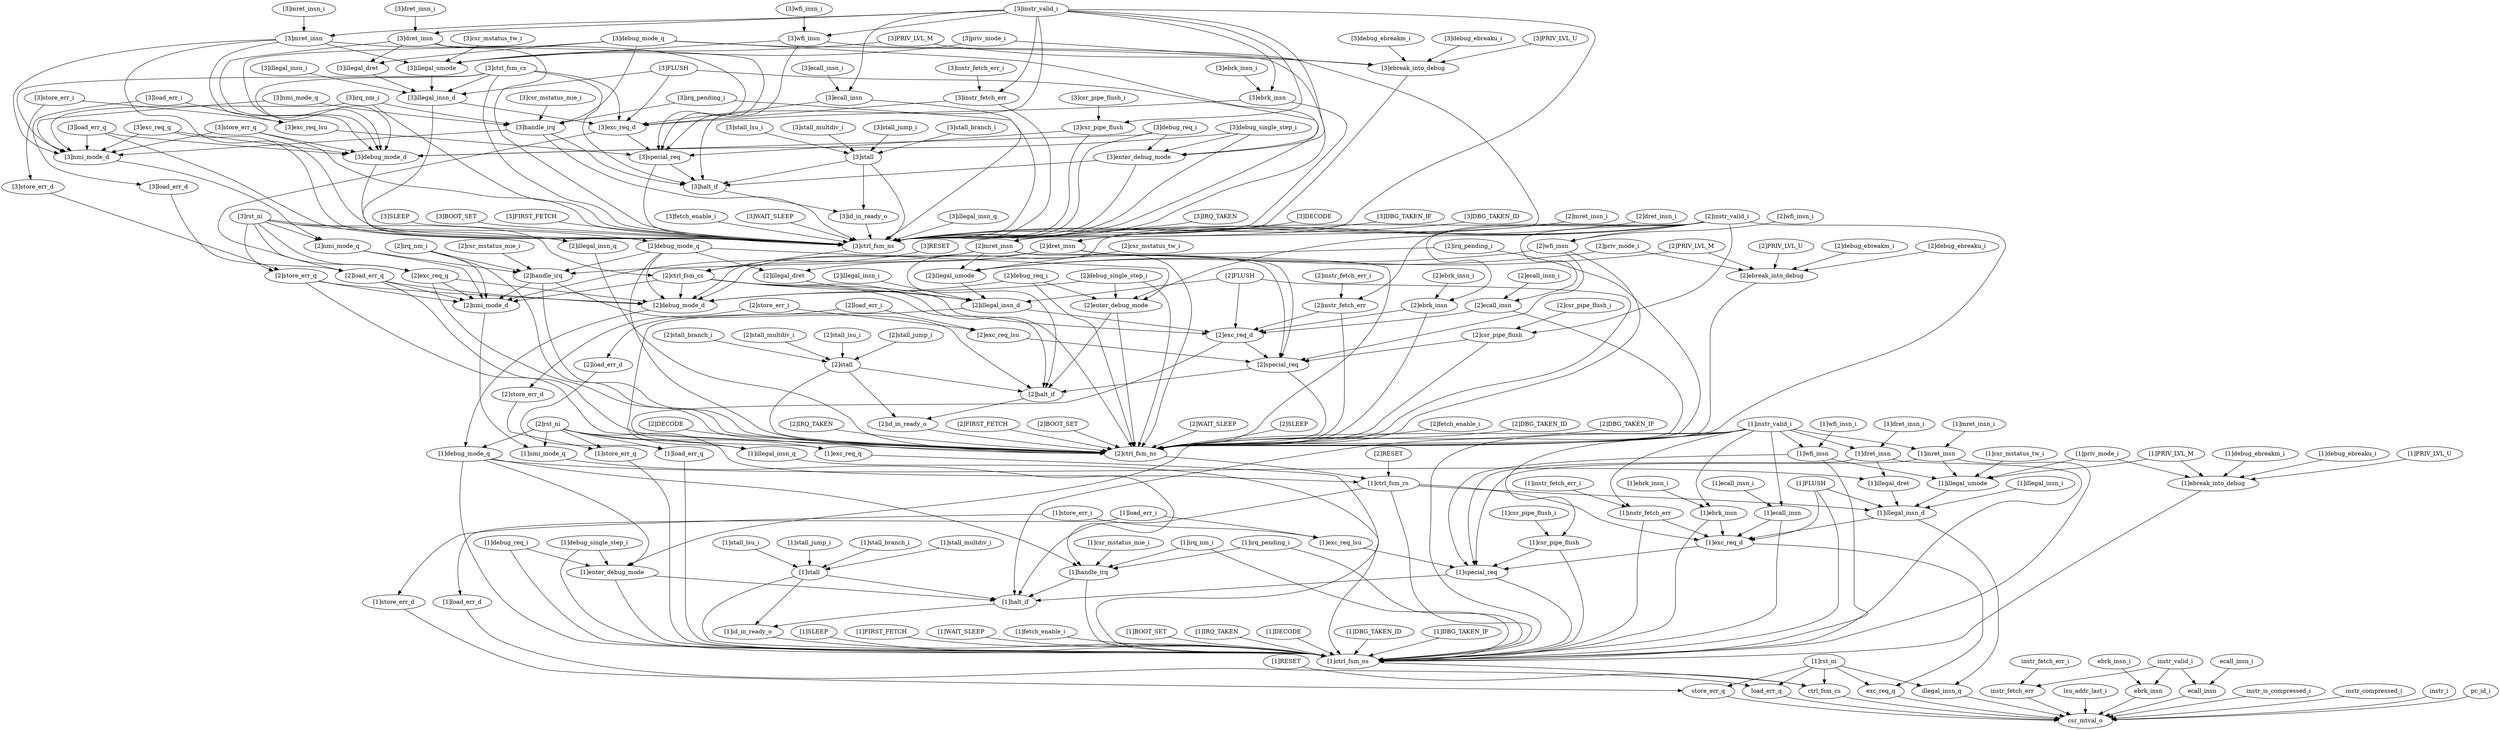 strict digraph "" {
	"[3]irq_nm_i"	 [complexity=32,
		importance=1.7065390492,
		rank=0.0533293452876];
	"[3]handle_irq"	 [complexity=26,
		importance=1.70154143304,
		rank=0.0654439012706];
	"[3]irq_nm_i" -> "[3]handle_irq";
	"[3]nmi_mode_d"	 [complexity=28,
		importance=0.627095811024,
		rank=0.0223962789651];
	"[3]irq_nm_i" -> "[3]nmi_mode_d";
	"[3]ctrl_fsm_ns"	 [complexity=17,
		importance=0.541219163117,
		rank=0.0318364213598];
	"[3]irq_nm_i" -> "[3]ctrl_fsm_ns";
	"[1]special_req"	 [complexity=10,
		importance=0.604669474453,
		rank=0.0604669474453];
	"[1]ctrl_fsm_ns"	 [complexity=3,
		importance=0.173664782491,
		rank=0.0578882608304];
	"[1]special_req" -> "[1]ctrl_fsm_ns";
	"[1]halt_if"	 [complexity=7,
		importance=0.196505475673,
		rank=0.0280722108104];
	"[1]special_req" -> "[1]halt_if";
	"[3]exc_req_lsu"	 [complexity=31,
		importance=1.71482888321,
		rank=0.0553170607487];
	"[3]special_req"	 [complexity=24,
		importance=1.70733261633,
		rank=0.0711388590137];
	"[3]exc_req_lsu" -> "[3]special_req";
	"[3]fetch_enable_i"	 [complexity=18,
		importance=0.546216779283,
		rank=0.0303453766268];
	"[3]fetch_enable_i" -> "[3]ctrl_fsm_ns";
	"[3]WAIT_SLEEP"	 [complexity=19,
		importance=0.546216779283,
		rank=0.0287482515412];
	"[3]WAIT_SLEEP" -> "[3]ctrl_fsm_ns";
	"[2]DECODE"	 [complexity=21,
		importance=1.77981861721,
		rank=0.0847532674863];
	"[2]ctrl_fsm_ns"	 [complexity=11,
		importance=0.177482100105,
		rank=0.0161347363731];
	"[2]DECODE" -> "[2]ctrl_fsm_ns";
	"[2]csr_pipe_flush"	 [complexity=25,
		importance=0.623784270887,
		rank=0.0249513708355];
	"[2]csr_pipe_flush" -> "[2]ctrl_fsm_ns";
	"[2]special_req"	 [complexity=18,
		importance=0.616121427293,
		rank=0.0342289681829];
	"[2]csr_pipe_flush" -> "[2]special_req";
	"[3]csr_pipe_flush_i"	 [complexity=34,
		importance=1.71999307609,
		rank=0.0505880316497];
	"[3]csr_pipe_flush"	 [complexity=31,
		importance=1.71499545992,
		rank=0.0553224341911];
	"[3]csr_pipe_flush_i" -> "[3]csr_pipe_flush";
	"[2]stall_multdiv_i"	 [complexity=25,
		importance=0.620958215045,
		rank=0.0248383286018];
	"[2]stall"	 [complexity=20,
		importance=0.615960598878,
		rank=0.0307980299439];
	"[2]stall_multdiv_i" -> "[2]stall";
	"[2]rst_ni"	 [complexity=13,
		importance=0.219025687069,
		rank=0.0168481297745];
	"[1]debug_mode_q"	 [complexity=12,
		importance=0.107014035451,
		rank=0.00891783628759];
	"[2]rst_ni" -> "[1]debug_mode_q";
	"[1]exc_req_q"	 [complexity=6,
		importance=0.529084219026,
		rank=0.0881807031709];
	"[2]rst_ni" -> "[1]exc_req_q";
	"[1]ctrl_fsm_cs"	 [complexity=9,
		importance=0.12601600081,
		rank=0.0140017778677];
	"[2]rst_ni" -> "[1]ctrl_fsm_cs";
	"[1]illegal_insn_q"	 [complexity=4,
		importance=0.183142285207,
		rank=0.0457855713017];
	"[2]rst_ni" -> "[1]illegal_insn_q";
	"[1]store_err_q"	 [complexity=6,
		importance=0.529472356078,
		rank=0.0882453926797];
	"[2]rst_ni" -> "[1]store_err_q";
	"[1]nmi_mode_q"	 [complexity=18,
		importance=0.608036466052,
		rank=0.0337798036696];
	"[2]rst_ni" -> "[1]nmi_mode_q";
	"[1]load_err_q"	 [complexity=6,
		importance=0.529472356078,
		rank=0.0882453926797];
	"[2]rst_ni" -> "[1]load_err_q";
	"[1]instr_valid_i"	 [complexity=15,
		importance=0.110806702743,
		rank=0.00738711351622];
	"[1]wfi_insn"	 [complexity=15,
		importance=0.110525435355,
		rank=0.00736836235697];
	"[1]instr_valid_i" -> "[1]wfi_insn";
	"[1]instr_fetch_err"	 [complexity=12,
		importance=0.115300393669,
		rank=0.00960836613912];
	"[1]instr_valid_i" -> "[1]instr_fetch_err";
	"[1]dret_insn"	 [complexity=12,
		importance=0.105809086577,
		rank=0.00881742388139];
	"[1]instr_valid_i" -> "[1]dret_insn";
	"[1]ecall_insn"	 [complexity=12,
		importance=0.115300393669,
		rank=0.00960836613912];
	"[1]instr_valid_i" -> "[1]ecall_insn";
	"[1]mret_insn"	 [complexity=15,
		importance=0.110525435355,
		rank=0.00736836235697];
	"[1]instr_valid_i" -> "[1]mret_insn";
	"[1]enter_debug_mode"	 [complexity=12,
		importance=0.791660022402,
		rank=0.0659716685335];
	"[1]instr_valid_i" -> "[1]enter_debug_mode";
	"[1]instr_valid_i" -> "[1]ctrl_fsm_ns";
	"[1]csr_pipe_flush"	 [complexity=17,
		importance=0.612332318047,
		rank=0.0360195481204];
	"[1]instr_valid_i" -> "[1]csr_pipe_flush";
	"[1]ebrk_insn"	 [complexity=12,
		importance=0.115300393669,
		rank=0.00960836613912];
	"[1]instr_valid_i" -> "[1]ebrk_insn";
	"[1]instr_valid_i" -> "[1]halt_if";
	"[2]load_err_d"	 [complexity=8,
		importance=0.535719297601,
		rank=0.0669649122002];
	"[2]load_err_d" -> "[1]load_err_q";
	"[1]RESET"	 [complexity=3,
		importance=0.127196299363,
		rank=0.0423987664543];
	ctrl_fsm_cs	 [complexity=1,
		importance=0.122198683196,
		rank=0.122198683196];
	"[1]RESET" -> ctrl_fsm_cs;
	"[2]WAIT_SLEEP"	 [complexity=13,
		importance=0.182479716271,
		rank=0.0140369012516];
	"[2]WAIT_SLEEP" -> "[2]ctrl_fsm_ns";
	"[1]debug_mode_q" -> "[1]enter_debug_mode";
	"[1]handle_irq"	 [complexity=12,
		importance=0.59887829116,
		rank=0.0499065242634];
	"[1]debug_mode_q" -> "[1]handle_irq";
	"[1]debug_mode_q" -> "[1]ctrl_fsm_ns";
	"[1]illegal_dret"	 [complexity=9,
		importance=0.0981462429823,
		rank=0.0109051381091];
	"[1]debug_mode_q" -> "[1]illegal_dret";
	"[1]stall_jump_i"	 [complexity=17,
		importance=0.609506262205,
		rank=0.0358533095415];
	"[1]stall"	 [complexity=12,
		importance=0.604508646039,
		rank=0.0503757205032];
	"[1]stall_jump_i" -> "[1]stall";
	instr_fetch_err	 [complexity=1,
		importance=0.0962689038832,
		rank=0.0962689038832];
	csr_mtval_o	 [complexity=0,
		importance=0.0221515150722,
		rank=0.0];
	instr_fetch_err -> csr_mtval_o;
	"[1]SLEEP"	 [complexity=5,
		importance=0.178662398658,
		rank=0.0357324797316];
	"[1]SLEEP" -> "[1]ctrl_fsm_ns";
	"[1]FIRST_FETCH"	 [complexity=7,
		importance=0.352327181149,
		rank=0.0503324544499];
	"[1]FIRST_FETCH" -> "[1]ctrl_fsm_ns";
	"[1]exc_req_q" -> "[1]ctrl_fsm_ns";
	"[1]debug_req_i"	 [complexity=17,
		importance=0.796657638568,
		rank=0.0468622140334];
	"[1]debug_req_i" -> "[1]enter_debug_mode";
	"[1]debug_req_i" -> "[1]ctrl_fsm_ns";
	"[2]debug_req_i"	 [complexity=16,
		importance=0.233077836624,
		rank=0.014567364789];
	"[2]debug_mode_d"	 [complexity=14,
		importance=0.114040110228,
		rank=0.00814572215918];
	"[2]debug_req_i" -> "[2]debug_mode_d";
	"[2]debug_req_i" -> "[2]ctrl_fsm_ns";
	"[2]enter_debug_mode"	 [complexity=20,
		importance=0.806929292855,
		rank=0.0403464646427];
	"[2]debug_req_i" -> "[2]enter_debug_mode";
	"[1]wfi_insn" -> "[1]special_req";
	"[1]wfi_insn" -> "[1]ctrl_fsm_ns";
	"[1]illegal_umode"	 [complexity=9,
		importance=0.10286259176,
		rank=0.0114291768622];
	"[1]wfi_insn" -> "[1]illegal_umode";
	"[3]ecall_insn"	 [complexity=26,
		importance=0.140734443609,
		rank=0.00541286321574];
	"[3]exc_req_d"	 [complexity=19,
		importance=0.133071600015,
		rank=0.00700376842183];
	"[3]ecall_insn" -> "[3]exc_req_d";
	"[3]ecall_insn" -> "[3]ctrl_fsm_ns";
	"[1]rst_ni"	 [complexity=2,
		importance=0.156861712031,
		rank=0.0784308560154];
	store_err_q	 [complexity=4,
		importance=0.141387099037,
		rank=0.0353467747593];
	"[1]rst_ni" -> store_err_q;
	illegal_insn_q	 [complexity=1,
		importance=0.075932047932,
		rank=0.075932047932];
	"[1]rst_ni" -> illegal_insn_q;
	exc_req_q	 [complexity=3,
		importance=0.0966959318404,
		rank=0.0322319772801];
	"[1]rst_ni" -> exc_req_q;
	"[1]rst_ni" -> ctrl_fsm_cs;
	load_err_q	 [complexity=3,
		importance=0.0970840688929,
		rank=0.0323613562976];
	"[1]rst_ni" -> load_err_q;
	"[3]PRIV_LVL_U"	 [complexity=26,
		importance=0.560376114733,
		rank=0.0215529274897];
	"[3]ebreak_into_debug"	 [complexity=19,
		importance=0.555378498566,
		rank=0.0292304472929];
	"[3]PRIV_LVL_U" -> "[3]ebreak_into_debug";
	"[2]SLEEP"	 [complexity=13,
		importance=0.182479716271,
		rank=0.0140369012516];
	"[2]SLEEP" -> "[2]ctrl_fsm_ns";
	"[3]store_err_i"	 [complexity=34,
		importance=1.71982649938,
		rank=0.0505831323346];
	"[3]store_err_i" -> "[3]exc_req_lsu";
	"[3]store_err_d"	 [complexity=19,
		importance=0.128765060356,
		rank=0.00677710843979];
	"[3]store_err_i" -> "[3]store_err_d";
	"[2]ecall_insn"	 [complexity=32,
		importance=0.634725889122,
		rank=0.0198351840351];
	"[2]ecall_insn" -> "[2]ctrl_fsm_ns";
	"[2]exc_req_d"	 [complexity=25,
		importance=0.627063045527,
		rank=0.0250825218211];
	"[2]ecall_insn" -> "[2]exc_req_d";
	"[2]store_err_i"	 [complexity=28,
		importance=0.628615310339,
		rank=0.0224505467978];
	"[2]store_err_d"	 [complexity=8,
		importance=0.535719297601,
		rank=0.0669649122002];
	"[2]store_err_i" -> "[2]store_err_d";
	"[2]exc_req_lsu"	 [complexity=25,
		importance=0.623617694173,
		rank=0.0249447077669];
	"[2]store_err_i" -> "[2]exc_req_lsu";
	lsu_addr_last_i	 [complexity=4,
		importance=0.049300646311,
		rank=0.0123251615778];
	lsu_addr_last_i -> csr_mtval_o;
	"[2]stall_lsu_i"	 [complexity=25,
		importance=0.620958215045,
		rank=0.0248383286018];
	"[2]stall_lsu_i" -> "[2]stall";
	"[2]store_err_d" -> "[1]store_err_q";
	"[3]enter_debug_mode"	 [complexity=26,
		importance=2.2618775449,
		rank=0.0869952901886];
	"[3]halt_if"	 [complexity=21,
		importance=0.564059856298,
		rank=0.026859993157];
	"[3]enter_debug_mode" -> "[3]halt_if";
	"[3]enter_debug_mode" -> "[3]ctrl_fsm_ns";
	"[3]illegal_umode"	 [complexity=32,
		importance=0.160002143843,
		rank=0.00500006699509];
	"[3]illegal_insn_d"	 [complexity=26,
		importance=0.149562929985,
		rank=0.00575242038403];
	"[3]illegal_umode" -> "[3]illegal_insn_d";
	"[2]load_err_q"	 [complexity=17,
		importance=0.122518118833,
		rank=0.00720694816662];
	"[2]load_err_q" -> "[2]debug_mode_d";
	"[2]load_err_q" -> "[2]ctrl_fsm_ns";
	"[2]nmi_mode_d"	 [complexity=20,
		importance=0.615643858184,
		rank=0.0307821929092];
	"[2]load_err_q" -> "[2]nmi_mode_d";
	ebrk_insn_i	 [complexity=4,
		importance=0.0569634899054,
		rank=0.0142408724764];
	ebrk_insn	 [complexity=1,
		importance=0.0519658737388,
		rank=0.0519658737388];
	ebrk_insn_i -> ebrk_insn;
	"[2]load_err_i"	 [complexity=28,
		importance=0.628615310339,
		rank=0.0224505467978];
	"[2]load_err_i" -> "[2]load_err_d";
	"[2]load_err_i" -> "[2]exc_req_lsu";
	"[3]store_err_q"	 [complexity=20,
		importance=1.63213549795,
		rank=0.0816067748977];
	"[3]store_err_q" -> "[3]nmi_mode_d";
	"[3]debug_mode_d"	 [complexity=18,
		importance=0.129933977475,
		rank=0.00721855430415];
	"[3]store_err_q" -> "[3]debug_mode_d";
	"[3]store_err_q" -> "[3]ctrl_fsm_ns";
	"[1]instr_fetch_err" -> "[1]ctrl_fsm_ns";
	"[1]exc_req_d"	 [complexity=5,
		importance=0.107637550075,
		rank=0.021527510015];
	"[1]instr_fetch_err" -> "[1]exc_req_d";
	"[2]store_err_q"	 [complexity=17,
		importance=0.122518118833,
		rank=0.00720694816662];
	"[2]store_err_q" -> "[2]debug_mode_d";
	"[2]store_err_q" -> "[2]ctrl_fsm_ns";
	"[2]store_err_q" -> "[2]nmi_mode_d";
	"[3]illegal_insn_q"	 [complexity=18,
		importance=0.550696665832,
		rank=0.0305942592129];
	"[3]illegal_insn_q" -> "[3]ctrl_fsm_ns";
	"[3]csr_mstatus_mie_i"	 [complexity=32,
		importance=1.7065390492,
		rank=0.0533293452876];
	"[3]csr_mstatus_mie_i" -> "[3]handle_irq";
	"[1]csr_mstatus_tw_i"	 [complexity=15,
		importance=0.107860207927,
		rank=0.00719068052845];
	"[1]csr_mstatus_tw_i" -> "[1]illegal_umode";
	"[1]dret_insn" -> "[1]special_req";
	"[1]dret_insn" -> "[1]ctrl_fsm_ns";
	"[1]dret_insn" -> "[1]illegal_dret";
	"[1]ecall_insn" -> "[1]ctrl_fsm_ns";
	"[1]ecall_insn" -> "[1]exc_req_d";
	"[2]debug_mode_q"	 [complexity=16,
		importance=0.122907902697,
		rank=0.00768174391858];
	"[2]debug_mode_q" -> "[2]debug_mode_d";
	"[2]handle_irq"	 [complexity=20,
		importance=0.610330244,
		rank=0.0305165122];
	"[2]debug_mode_q" -> "[2]handle_irq";
	"[2]debug_mode_q" -> "[2]ctrl_fsm_ns";
	"[2]illegal_dret"	 [complexity=38,
		importance=0.649277240578,
		rank=0.0170862431731];
	"[2]debug_mode_q" -> "[2]illegal_dret";
	"[2]debug_mode_q" -> "[2]enter_debug_mode";
	"[2]illegal_insn_q"	 [complexity=12,
		importance=0.18695960282,
		rank=0.0155799669017];
	"[3]illegal_insn_d" -> "[2]illegal_insn_q";
	"[3]illegal_insn_d" -> "[3]exc_req_d";
	"[3]PRIV_LVL_M"	 [complexity=38,
		importance=0.16499976001,
		rank=0.00434209894762];
	"[3]PRIV_LVL_M" -> "[3]illegal_umode";
	"[3]PRIV_LVL_M" -> "[3]ebreak_into_debug";
	"[2]fetch_enable_i"	 [complexity=12,
		importance=0.182479716271,
		rank=0.0152066430226];
	"[2]fetch_enable_i" -> "[2]ctrl_fsm_ns";
	"[2]csr_mstatus_mie_i"	 [complexity=26,
		importance=0.615327860167,
		rank=0.0236664561603];
	"[2]csr_mstatus_mie_i" -> "[2]handle_irq";
	"[2]id_in_ready_o"	 [complexity=12,
		importance=0.186798501597,
		rank=0.0155665417997];
	"[2]id_in_ready_o" -> "[2]ctrl_fsm_ns";
	"[2]debug_mode_d" -> "[1]debug_mode_q";
	"[2]DBG_TAKEN_ID"	 [complexity=13,
		importance=0.182479716271,
		rank=0.0140369012516];
	"[2]DBG_TAKEN_ID" -> "[2]ctrl_fsm_ns";
	"[3]illegal_insn_i"	 [complexity=32,
		importance=0.154560546151,
		rank=0.00483001706723];
	"[3]illegal_insn_i" -> "[3]illegal_insn_d";
	"[2]DBG_TAKEN_IF"	 [complexity=17,
		importance=0.53744391648,
		rank=0.0316143480282];
	"[2]DBG_TAKEN_IF" -> "[2]ctrl_fsm_ns";
	"[1]WAIT_SLEEP"	 [complexity=5,
		importance=0.178662398658,
		rank=0.0357324797316];
	"[1]WAIT_SLEEP" -> "[1]ctrl_fsm_ns";
	"[3]priv_mode_i"	 [complexity=38,
		importance=0.16499976001,
		rank=0.00434209894762];
	"[3]priv_mode_i" -> "[3]illegal_umode";
	"[3]priv_mode_i" -> "[3]ebreak_into_debug";
	"[1]illegal_insn_d"	 [complexity=3,
		importance=0.092423377902,
		rank=0.030807792634];
	"[1]illegal_insn_d" -> illegal_insn_q;
	"[1]illegal_insn_d" -> "[1]exc_req_d";
	"[2]instr_fetch_err_i"	 [complexity=35,
		importance=0.639723505288,
		rank=0.0182778144368];
	"[2]instr_fetch_err"	 [complexity=32,
		importance=0.634725889122,
		rank=0.0198351840351];
	"[2]instr_fetch_err_i" -> "[2]instr_fetch_err";
	"[3]handle_irq" -> "[3]nmi_mode_d";
	"[3]handle_irq" -> "[3]halt_if";
	"[3]handle_irq" -> "[3]ctrl_fsm_ns";
	"[3]ebrk_insn"	 [complexity=26,
		importance=0.140734443609,
		rank=0.00541286321574];
	"[3]ebrk_insn" -> "[3]exc_req_d";
	"[3]ebrk_insn" -> "[3]ctrl_fsm_ns";
	"[2]nmi_mode_q"	 [complexity=26,
		importance=0.619488418892,
		rank=0.0238264776497];
	"[3]nmi_mode_d" -> "[2]nmi_mode_q";
	"[3]FLUSH"	 [complexity=32,
		importance=0.154560546151,
		rank=0.00483001706723];
	"[3]FLUSH" -> "[3]illegal_insn_d";
	"[3]FLUSH" -> "[3]exc_req_d";
	"[3]FLUSH" -> "[3]ctrl_fsm_ns";
	"[3]debug_single_step_i"	 [complexity=31,
		importance=2.26687516107,
		rank=0.0731250051958];
	"[3]debug_single_step_i" -> "[3]enter_debug_mode";
	"[3]debug_single_step_i" -> "[3]debug_mode_d";
	"[3]debug_single_step_i" -> "[3]ctrl_fsm_ns";
	"[3]IRQ_TAKEN"	 [complexity=23,
		importance=1.62865510552,
		rank=0.0708110915442];
	"[3]IRQ_TAKEN" -> "[3]ctrl_fsm_ns";
	"[1]ctrl_fsm_cs" -> "[1]illegal_insn_d";
	"[1]ctrl_fsm_cs" -> "[1]ctrl_fsm_ns";
	"[1]ctrl_fsm_cs" -> "[1]exc_req_d";
	"[1]ctrl_fsm_cs" -> "[1]halt_if";
	"[2]RESET"	 [complexity=11,
		importance=0.131013616976,
		rank=0.011910328816];
	"[2]RESET" -> "[1]ctrl_fsm_cs";
	"[1]mret_insn" -> "[1]special_req";
	"[1]mret_insn" -> "[1]ctrl_fsm_ns";
	"[1]mret_insn" -> "[1]illegal_umode";
	"[1]enter_debug_mode" -> "[1]ctrl_fsm_ns";
	"[1]enter_debug_mode" -> "[1]halt_if";
	"[2]wfi_insn"	 [complexity=44,
		importance=0.66165643295,
		rank=0.0150376462034];
	"[2]wfi_insn" -> "[2]ctrl_fsm_ns";
	"[2]wfi_insn" -> "[2]special_req";
	"[2]illegal_umode"	 [complexity=38,
		importance=0.653993589355,
		rank=0.0172103576146];
	"[2]wfi_insn" -> "[2]illegal_umode";
	"[1]illegal_insn_q" -> "[1]ctrl_fsm_ns";
	"[3]irq_pending_i"	 [complexity=32,
		importance=1.7065390492,
		rank=0.0533293452876];
	"[3]irq_pending_i" -> "[3]handle_irq";
	"[3]irq_pending_i" -> "[3]ctrl_fsm_ns";
	"[3]nmi_mode_q"	 [complexity=32,
		importance=1.71069960793,
		rank=0.0534593627477];
	"[3]nmi_mode_q" -> "[3]handle_irq";
	"[3]nmi_mode_q" -> "[3]nmi_mode_d";
	"[1]PRIV_LVL_M"	 [complexity=15,
		importance=0.107860207927,
		rank=0.00719068052845];
	"[1]ebreak_into_debug"	 [complexity=5,
		importance=0.187824117941,
		rank=0.0375648235881];
	"[1]PRIV_LVL_M" -> "[1]ebreak_into_debug";
	"[1]PRIV_LVL_M" -> "[1]illegal_umode";
	instr_fetch_err_i	 [complexity=4,
		importance=0.10126652005,
		rank=0.0253166300125];
	instr_fetch_err_i -> instr_fetch_err;
	"[3]instr_valid_i"	 [complexity=29,
		importance=0.145732059776,
		rank=0.00502524344055];
	"[3]instr_valid_i" -> "[3]ecall_insn";
	"[3]instr_valid_i" -> "[3]enter_debug_mode";
	"[3]instr_valid_i" -> "[3]ebrk_insn";
	"[3]instr_valid_i" -> "[3]halt_if";
	"[3]wfi_insn"	 [complexity=38,
		importance=0.167664987437,
		rank=0.00441223651151];
	"[3]instr_valid_i" -> "[3]wfi_insn";
	"[3]dret_insn"	 [complexity=35,
		importance=0.162948638659,
		rank=0.00465567539027];
	"[3]instr_valid_i" -> "[3]dret_insn";
	"[3]mret_insn"	 [complexity=38,
		importance=0.167664987437,
		rank=0.00441223651151];
	"[3]instr_valid_i" -> "[3]mret_insn";
	"[3]instr_fetch_err"	 [complexity=26,
		importance=0.140734443609,
		rank=0.00541286321574];
	"[3]instr_valid_i" -> "[3]instr_fetch_err";
	"[3]instr_valid_i" -> "[3]ctrl_fsm_ns";
	"[3]instr_valid_i" -> "[3]csr_pipe_flush";
	"[1]priv_mode_i"	 [complexity=15,
		importance=0.107860207927,
		rank=0.00719068052845];
	"[1]priv_mode_i" -> "[1]ebreak_into_debug";
	"[1]priv_mode_i" -> "[1]illegal_umode";
	"[3]ctrl_fsm_cs"	 [complexity=32,
		importance=0.183155552892,
		rank=0.00572361102789];
	"[3]ctrl_fsm_cs" -> "[3]illegal_insn_d";
	"[3]ctrl_fsm_cs" -> "[3]nmi_mode_d";
	"[3]ctrl_fsm_cs" -> "[3]halt_if";
	"[3]ctrl_fsm_cs" -> "[3]debug_mode_d";
	"[3]ctrl_fsm_cs" -> "[3]exc_req_d";
	"[3]ctrl_fsm_cs" -> "[3]ctrl_fsm_ns";
	"[3]illegal_dret"	 [complexity=32,
		importance=0.155285795065,
		rank=0.00485268109578];
	"[3]illegal_dret" -> "[3]illegal_insn_d";
	"[2]dret_insn"	 [complexity=15,
		importance=0.121702953823,
		rank=0.00811353025486];
	"[2]dret_insn" -> "[2]debug_mode_d";
	"[2]dret_insn" -> "[2]ctrl_fsm_ns";
	"[2]dret_insn" -> "[2]illegal_dret";
	"[2]dret_insn" -> "[2]special_req";
	"[1]store_err_q" -> "[1]ctrl_fsm_ns";
	"[3]mret_insn_i"	 [complexity=41,
		importance=0.172662603604,
		rank=0.00421128301473];
	"[3]mret_insn_i" -> "[3]mret_insn";
	"[2]halt_if"	 [complexity=15,
		importance=0.200322793286,
		rank=0.0133548528857];
	"[2]handle_irq" -> "[2]halt_if";
	"[2]handle_irq" -> "[2]ctrl_fsm_ns";
	"[2]handle_irq" -> "[2]nmi_mode_d";
	"[2]mret_insn_i"	 [complexity=18,
		importance=0.12670056999,
		rank=0.00703892055497];
	"[2]mret_insn"	 [complexity=15,
		importance=0.121702953823,
		rank=0.00811353025486];
	"[2]mret_insn_i" -> "[2]mret_insn";
	"[1]store_err_i"	 [complexity=20,
		importance=0.6171633575,
		rank=0.030858167875];
	"[1]store_err_d"	 [complexity=6,
		importance=0.147634040561,
		rank=0.0246056734268];
	"[1]store_err_i" -> "[1]store_err_d";
	"[1]exc_req_lsu"	 [complexity=17,
		importance=0.612165741333,
		rank=0.0360097494902];
	"[1]store_err_i" -> "[1]exc_req_lsu";
	"[3]DECODE"	 [complexity=27,
		importance=5.41718924733,
		rank=0.20063663879];
	"[3]DECODE" -> "[3]ctrl_fsm_ns";
	"[1]store_err_d" -> store_err_q;
	"[3]id_in_ready_o"	 [complexity=18,
		importance=0.550535564609,
		rank=0.0305853091449];
	"[3]halt_if" -> "[3]id_in_ready_o";
	"[2]FLUSH"	 [complexity=38,
		importance=0.648551991664,
		rank=0.0170671576754];
	"[2]illegal_insn_d"	 [complexity=32,
		importance=0.643554375497,
		rank=0.0201110742343];
	"[2]FLUSH" -> "[2]illegal_insn_d";
	"[2]FLUSH" -> "[2]ctrl_fsm_ns";
	"[2]FLUSH" -> "[2]exc_req_d";
	"[2]illegal_insn_d" -> "[1]illegal_insn_q";
	"[2]illegal_insn_d" -> "[2]exc_req_d";
	"[2]halt_if" -> "[2]id_in_ready_o";
	"[1]fetch_enable_i"	 [complexity=4,
		importance=0.178662398658,
		rank=0.0446655996645];
	"[1]fetch_enable_i" -> "[1]ctrl_fsm_ns";
	instr_valid_i	 [complexity=4,
		importance=0.0569634899054,
		rank=0.0142408724764];
	instr_valid_i -> instr_fetch_err;
	ecall_insn	 [complexity=1,
		importance=0.0519658737388,
		rank=0.0519658737388];
	instr_valid_i -> ecall_insn;
	instr_valid_i -> ebrk_insn;
	"[2]illegal_insn_i"	 [complexity=38,
		importance=0.648551991664,
		rank=0.0170671576754];
	"[2]illegal_insn_i" -> "[2]illegal_insn_d";
	"[3]debug_req_i"	 [complexity=31,
		importance=2.26687516107,
		rank=0.0731250051958];
	"[3]debug_req_i" -> "[3]enter_debug_mode";
	"[3]debug_req_i" -> "[3]debug_mode_d";
	"[3]debug_req_i" -> "[3]ctrl_fsm_ns";
	"[2]ebreak_into_debug"	 [complexity=13,
		importance=0.191641435554,
		rank=0.0147416488888];
	"[2]ebreak_into_debug" -> "[2]ctrl_fsm_ns";
	"[3]DBG_TAKEN_IF"	 [complexity=23,
		importance=1.62865510552,
		rank=0.0708110915442];
	"[3]DBG_TAKEN_IF" -> "[3]ctrl_fsm_ns";
	"[2]illegal_insn_q" -> "[2]ctrl_fsm_ns";
	"[3]DBG_TAKEN_ID"	 [complexity=19,
		importance=0.546216779283,
		rank=0.0287482515412];
	"[3]DBG_TAKEN_ID" -> "[3]ctrl_fsm_ns";
	"[1]irq_nm_i"	 [complexity=18,
		importance=0.603875907327,
		rank=0.0335486615182];
	"[1]irq_nm_i" -> "[1]handle_irq";
	"[1]irq_nm_i" -> "[1]ctrl_fsm_ns";
	"[1]stall_branch_i"	 [complexity=17,
		importance=0.609506262205,
		rank=0.0358533095415];
	"[1]stall_branch_i" -> "[1]stall";
	instr_is_compressed_i	 [complexity=4,
		importance=0.0271491312388,
		rank=0.00678728280971];
	instr_is_compressed_i -> csr_mtval_o;
	"[3]special_req" -> "[3]halt_if";
	"[3]special_req" -> "[3]ctrl_fsm_ns";
	"[2]ctrl_fsm_ns" -> "[1]ctrl_fsm_cs";
	"[1]mret_insn_i"	 [complexity=18,
		importance=0.115523051521,
		rank=0.00641794730673];
	"[1]mret_insn_i" -> "[1]mret_insn";
	"[2]irq_nm_i"	 [complexity=26,
		importance=0.615327860167,
		rank=0.0236664561603];
	"[2]irq_nm_i" -> "[2]handle_irq";
	"[2]irq_nm_i" -> "[2]ctrl_fsm_ns";
	"[2]irq_nm_i" -> "[2]nmi_mode_d";
	"[3]ecall_insn_i"	 [complexity=29,
		importance=0.145732059776,
		rank=0.00502524344055];
	"[3]ecall_insn_i" -> "[3]ecall_insn";
	"[1]ebreak_into_debug" -> "[1]ctrl_fsm_ns";
	"[1]csr_mstatus_mie_i"	 [complexity=18,
		importance=0.603875907327,
		rank=0.0335486615182];
	"[1]csr_mstatus_mie_i" -> "[1]handle_irq";
	ecall_insn -> csr_mtval_o;
	"[1]instr_fetch_err_i"	 [complexity=15,
		importance=0.120298009836,
		rank=0.00801986732241];
	"[1]instr_fetch_err_i" -> "[1]instr_fetch_err";
	"[2]instr_fetch_err" -> "[2]ctrl_fsm_ns";
	"[2]instr_fetch_err" -> "[2]exc_req_d";
	"[1]nmi_mode_q" -> "[1]handle_irq";
	"[3]rst_ni"	 [complexity=18,
		importance=0.249257579727,
		rank=0.0138476433182];
	"[3]rst_ni" -> "[2]load_err_q";
	"[3]rst_ni" -> "[2]store_err_q";
	"[3]rst_ni" -> "[2]debug_mode_q";
	"[3]rst_ni" -> "[2]illegal_insn_q";
	"[2]ctrl_fsm_cs"	 [complexity=15,
		importance=0.489753063822,
		rank=0.0326502042548];
	"[3]rst_ni" -> "[2]ctrl_fsm_cs";
	"[2]exc_req_q"	 [complexity=17,
		importance=0.12212998178,
		rank=0.0071841165753];
	"[3]rst_ni" -> "[2]exc_req_q";
	"[3]rst_ni" -> "[2]nmi_mode_q";
	"[1]ecall_insn_i"	 [complexity=15,
		importance=0.120298009836,
		rank=0.00801986732241];
	"[1]ecall_insn_i" -> "[1]ecall_insn";
	"[2]mret_insn" -> "[2]debug_mode_d";
	"[2]mret_insn" -> "[2]ctrl_fsm_ns";
	"[2]mret_insn" -> "[2]nmi_mode_d";
	"[2]mret_insn" -> "[2]special_req";
	"[2]mret_insn" -> "[2]illegal_umode";
	"[3]wfi_insn" -> "[3]illegal_umode";
	"[3]wfi_insn" -> "[3]special_req";
	"[3]wfi_insn" -> "[3]ctrl_fsm_ns";
	"[1]debug_ebreaku_i"	 [complexity=12,
		importance=0.192821734107,
		rank=0.0160684778423];
	"[1]debug_ebreaku_i" -> "[1]ebreak_into_debug";
	"[3]debug_ebreakm_i"	 [complexity=26,
		importance=0.560376114733,
		rank=0.0215529274897];
	"[3]debug_ebreakm_i" -> "[3]ebreak_into_debug";
	"[1]PRIV_LVL_U"	 [complexity=12,
		importance=0.192821734107,
		rank=0.0160684778423];
	"[1]PRIV_LVL_U" -> "[1]ebreak_into_debug";
	"[1]id_in_ready_o"	 [complexity=4,
		importance=0.182981183984,
		rank=0.0457452959959];
	"[1]id_in_ready_o" -> "[1]ctrl_fsm_ns";
	ebrk_insn -> csr_mtval_o;
	"[1]stall_multdiv_i"	 [complexity=17,
		importance=0.609506262205,
		rank=0.0358533095415];
	"[1]stall_multdiv_i" -> "[1]stall";
	"[2]exc_req_lsu" -> "[2]special_req";
	"[1]debug_single_step_i"	 [complexity=17,
		importance=0.796657638568,
		rank=0.0468622140334];
	"[1]debug_single_step_i" -> "[1]enter_debug_mode";
	"[1]debug_single_step_i" -> "[1]ctrl_fsm_ns";
	"[1]handle_irq" -> "[1]ctrl_fsm_ns";
	"[1]handle_irq" -> "[1]halt_if";
	"[1]csr_pipe_flush_i"	 [complexity=20,
		importance=0.617329934214,
		rank=0.0308664967107];
	"[1]csr_pipe_flush_i" -> "[1]csr_pipe_flush";
	instr_compressed_i	 [complexity=4,
		importance=0.0271491312388,
		rank=0.00678728280971];
	instr_compressed_i -> csr_mtval_o;
	"[3]stall_lsu_i"	 [complexity=31,
		importance=1.71216940408,
		rank=0.0552312710994];
	"[3]stall"	 [complexity=26,
		importance=1.70717178791,
		rank=0.0656604533813];
	"[3]stall_lsu_i" -> "[3]stall";
	"[2]ebrk_insn"	 [complexity=32,
		importance=0.634725889122,
		rank=0.0198351840351];
	"[2]ebrk_insn" -> "[2]ctrl_fsm_ns";
	"[2]ebrk_insn" -> "[2]exc_req_d";
	"[1]irq_pending_i"	 [complexity=18,
		importance=0.603875907327,
		rank=0.0335486615182];
	"[1]irq_pending_i" -> "[1]handle_irq";
	"[1]irq_pending_i" -> "[1]ctrl_fsm_ns";
	"[2]dret_insn_i"	 [complexity=18,
		importance=0.12670056999,
		rank=0.00703892055497];
	"[2]dret_insn_i" -> "[2]dret_insn";
	"[2]debug_ebreaku_i"	 [complexity=20,
		importance=0.196639051721,
		rank=0.00983195258603];
	"[2]debug_ebreaku_i" -> "[2]ebreak_into_debug";
	"[1]ebrk_insn_i"	 [complexity=15,
		importance=0.120298009836,
		rank=0.00801986732241];
	"[1]ebrk_insn_i" -> "[1]ebrk_insn";
	store_err_q -> csr_mtval_o;
	"[3]dret_insn" -> "[3]illegal_dret";
	"[3]dret_insn" -> "[3]special_req";
	"[3]dret_insn" -> "[3]debug_mode_d";
	"[3]dret_insn" -> "[3]ctrl_fsm_ns";
	"[3]id_in_ready_o" -> "[3]ctrl_fsm_ns";
	"[2]IRQ_TAKEN"	 [complexity=17,
		importance=0.53744391648,
		rank=0.0316143480282];
	"[2]IRQ_TAKEN" -> "[2]ctrl_fsm_ns";
	"[1]BOOT_SET"	 [complexity=5,
		importance=0.178662398658,
		rank=0.0357324797316];
	"[1]BOOT_SET" -> "[1]ctrl_fsm_ns";
	"[2]priv_mode_i"	 [complexity=20,
		importance=0.196639051721,
		rank=0.00983195258603];
	"[2]priv_mode_i" -> "[2]ebreak_into_debug";
	"[2]priv_mode_i" -> "[2]illegal_umode";
	"[3]ebreak_into_debug" -> "[3]ctrl_fsm_ns";
	"[1]IRQ_TAKEN"	 [complexity=9,
		importance=0.525991963641,
		rank=0.0584435515156];
	"[1]IRQ_TAKEN" -> "[1]ctrl_fsm_ns";
	"[2]PRIV_LVL_M"	 [complexity=20,
		importance=0.196639051721,
		rank=0.00983195258603];
	"[2]PRIV_LVL_M" -> "[2]ebreak_into_debug";
	"[2]PRIV_LVL_M" -> "[2]illegal_umode";
	"[1]DECODE"	 [complexity=13,
		importance=1.74164544108,
		rank=0.133972726237];
	"[1]DECODE" -> "[1]ctrl_fsm_ns";
	illegal_insn_q -> csr_mtval_o;
	"[2]ctrl_fsm_cs" -> "[2]debug_mode_d";
	"[2]ctrl_fsm_cs" -> "[2]illegal_insn_d";
	"[2]ctrl_fsm_cs" -> "[2]halt_if";
	"[2]ctrl_fsm_cs" -> "[2]ctrl_fsm_ns";
	"[2]ctrl_fsm_cs" -> "[2]exc_req_d";
	"[2]ctrl_fsm_cs" -> "[2]nmi_mode_d";
	"[2]csr_mstatus_tw_i"	 [complexity=44,
		importance=0.658991205522,
		rank=0.0149770728528];
	"[2]csr_mstatus_tw_i" -> "[2]illegal_umode";
	"[1]ctrl_fsm_ns" -> ctrl_fsm_cs;
	"[1]exc_req_d" -> "[1]special_req";
	"[1]exc_req_d" -> exc_req_q;
	"[2]PRIV_LVL_U"	 [complexity=20,
		importance=0.196639051721,
		rank=0.00983195258603];
	"[2]PRIV_LVL_U" -> "[2]ebreak_into_debug";
	"[3]mret_insn" -> "[3]illegal_umode";
	"[3]mret_insn" -> "[3]nmi_mode_d";
	"[3]mret_insn" -> "[3]special_req";
	"[3]mret_insn" -> "[3]debug_mode_d";
	"[3]mret_insn" -> "[3]ctrl_fsm_ns";
	"[1]illegal_insn_i"	 [complexity=9,
		importance=0.0974209940686,
		rank=0.0108245548965];
	"[1]illegal_insn_i" -> "[1]illegal_insn_d";
	"[3]RESET"	 [complexity=17,
		importance=0.494750679988,
		rank=0.0291029811758];
	"[3]RESET" -> "[2]ctrl_fsm_cs";
	"[3]ebrk_insn_i"	 [complexity=29,
		importance=0.145732059776,
		rank=0.00502524344055];
	"[3]ebrk_insn_i" -> "[3]ebrk_insn";
	"[1]wfi_insn_i"	 [complexity=18,
		importance=0.115523051521,
		rank=0.00641794730673];
	"[1]wfi_insn_i" -> "[1]wfi_insn";
	"[2]exc_req_d" -> "[1]exc_req_q";
	"[2]exc_req_d" -> "[2]special_req";
	"[1]FLUSH"	 [complexity=9,
		importance=0.0974209940686,
		rank=0.0108245548965];
	"[1]FLUSH" -> "[1]illegal_insn_d";
	"[1]FLUSH" -> "[1]ctrl_fsm_ns";
	"[1]FLUSH" -> "[1]exc_req_d";
	"[1]illegal_umode" -> "[1]illegal_insn_d";
	"[3]load_err_i"	 [complexity=34,
		importance=1.71982649938,
		rank=0.0505831323346];
	"[3]load_err_i" -> "[3]exc_req_lsu";
	"[3]load_err_d"	 [complexity=19,
		importance=0.128765060356,
		rank=0.00677710843979];
	"[3]load_err_i" -> "[3]load_err_d";
	"[2]debug_ebreakm_i"	 [complexity=20,
		importance=0.196639051721,
		rank=0.00983195258603];
	"[2]debug_ebreakm_i" -> "[2]ebreak_into_debug";
	"[3]csr_mstatus_tw_i"	 [complexity=38,
		importance=0.16499976001,
		rank=0.00434209894762];
	"[3]csr_mstatus_tw_i" -> "[3]illegal_umode";
	"[3]load_err_d" -> "[2]load_err_q";
	"[1]load_err_q" -> "[1]ctrl_fsm_ns";
	"[2]debug_single_step_i"	 [complexity=16,
		importance=0.233077836624,
		rank=0.014567364789];
	"[2]debug_single_step_i" -> "[2]debug_mode_d";
	"[2]debug_single_step_i" -> "[2]ctrl_fsm_ns";
	"[2]debug_single_step_i" -> "[2]enter_debug_mode";
	"[1]dret_insn_i"	 [complexity=15,
		importance=0.110806702743,
		rank=0.00738711351622];
	"[1]dret_insn_i" -> "[1]dret_insn";
	"[2]illegal_dret" -> "[2]illegal_insn_d";
	"[1]load_err_i"	 [complexity=20,
		importance=0.6171633575,
		rank=0.030858167875];
	"[1]load_err_d"	 [complexity=5,
		importance=0.103331010416,
		rank=0.0206662020833];
	"[1]load_err_i" -> "[1]load_err_d";
	"[1]load_err_i" -> "[1]exc_req_lsu";
	"[2]instr_valid_i"	 [complexity=18,
		importance=0.12670056999,
		rank=0.00703892055497];
	"[2]instr_valid_i" -> "[2]csr_pipe_flush";
	"[2]instr_valid_i" -> "[2]ecall_insn";
	"[2]instr_valid_i" -> "[2]wfi_insn";
	"[2]instr_valid_i" -> "[2]dret_insn";
	"[2]instr_valid_i" -> "[2]halt_if";
	"[2]instr_valid_i" -> "[2]ctrl_fsm_ns";
	"[2]instr_valid_i" -> "[2]instr_fetch_err";
	"[2]instr_valid_i" -> "[2]mret_insn";
	"[2]instr_valid_i" -> "[2]ebrk_insn";
	"[2]instr_valid_i" -> "[2]enter_debug_mode";
	"[1]csr_pipe_flush" -> "[1]special_req";
	"[1]csr_pipe_flush" -> "[1]ctrl_fsm_ns";
	"[1]load_err_d" -> load_err_q;
	"[3]load_err_q"	 [complexity=20,
		importance=1.63213549795,
		rank=0.0816067748977];
	"[3]load_err_q" -> "[3]nmi_mode_d";
	"[3]load_err_q" -> "[3]debug_mode_d";
	"[3]load_err_q" -> "[3]ctrl_fsm_ns";
	"[2]exc_req_q" -> "[2]debug_mode_d";
	"[2]exc_req_q" -> "[2]ctrl_fsm_ns";
	"[2]exc_req_q" -> "[2]nmi_mode_d";
	"[3]dret_insn_i"	 [complexity=38,
		importance=0.167946254826,
		rank=0.0044196382849];
	"[3]dret_insn_i" -> "[3]dret_insn";
	"[3]stall_multdiv_i"	 [complexity=31,
		importance=1.71216940408,
		rank=0.0552312710994];
	"[3]stall_multdiv_i" -> "[3]stall";
	"[3]SLEEP"	 [complexity=19,
		importance=0.546216779283,
		rank=0.0287482515412];
	"[3]SLEEP" -> "[3]ctrl_fsm_ns";
	"[1]DBG_TAKEN_ID"	 [complexity=5,
		importance=0.178662398658,
		rank=0.0357324797316];
	"[1]DBG_TAKEN_ID" -> "[1]ctrl_fsm_ns";
	"[2]stall_jump_i"	 [complexity=25,
		importance=0.620958215045,
		rank=0.0248383286018];
	"[2]stall_jump_i" -> "[2]stall";
	"[1]DBG_TAKEN_IF"	 [complexity=9,
		importance=0.525991963641,
		rank=0.0584435515156];
	"[1]DBG_TAKEN_IF" -> "[1]ctrl_fsm_ns";
	"[1]ebrk_insn" -> "[1]ctrl_fsm_ns";
	"[1]ebrk_insn" -> "[1]exc_req_d";
	"[3]debug_ebreaku_i"	 [complexity=26,
		importance=0.560376114733,
		rank=0.0215529274897];
	"[3]debug_ebreaku_i" -> "[3]ebreak_into_debug";
	"[3]stall_jump_i"	 [complexity=31,
		importance=1.71216940408,
		rank=0.0552312710994];
	"[3]stall_jump_i" -> "[3]stall";
	"[2]nmi_mode_d" -> "[1]nmi_mode_q";
	"[3]instr_fetch_err_i"	 [complexity=29,
		importance=0.145732059776,
		rank=0.00502524344055];
	"[3]instr_fetch_err_i" -> "[3]instr_fetch_err";
	"[1]halt_if" -> "[1]id_in_ready_o";
	"[2]FIRST_FETCH"	 [complexity=15,
		importance=0.359961816376,
		rank=0.023997454425];
	"[2]FIRST_FETCH" -> "[2]ctrl_fsm_ns";
	"[2]special_req" -> "[2]halt_if";
	"[2]special_req" -> "[2]ctrl_fsm_ns";
	"[2]nmi_mode_q" -> "[2]handle_irq";
	"[2]nmi_mode_q" -> "[2]nmi_mode_d";
	"[2]csr_pipe_flush_i"	 [complexity=28,
		importance=0.628781887054,
		rank=0.0224564959662];
	"[2]csr_pipe_flush_i" -> "[2]csr_pipe_flush";
	instr_i	 [complexity=4,
		importance=0.0271491312388,
		rank=0.00678728280971];
	instr_i -> csr_mtval_o;
	"[2]enter_debug_mode" -> "[2]halt_if";
	"[2]enter_debug_mode" -> "[2]ctrl_fsm_ns";
	"[3]instr_fetch_err" -> "[3]exc_req_d";
	"[3]instr_fetch_err" -> "[3]ctrl_fsm_ns";
	"[2]stall" -> "[2]id_in_ready_o";
	"[2]stall" -> "[2]halt_if";
	"[2]stall" -> "[2]ctrl_fsm_ns";
	"[2]irq_pending_i"	 [complexity=26,
		importance=0.615327860167,
		rank=0.0236664561603];
	"[2]irq_pending_i" -> "[2]handle_irq";
	"[2]irq_pending_i" -> "[2]ctrl_fsm_ns";
	ecall_insn_i	 [complexity=4,
		importance=0.0569634899054,
		rank=0.0142408724764];
	ecall_insn_i -> ecall_insn;
	"[2]ecall_insn_i"	 [complexity=35,
		importance=0.639723505288,
		rank=0.0182778144368];
	"[2]ecall_insn_i" -> "[2]ecall_insn";
	"[3]stall_branch_i"	 [complexity=31,
		importance=1.71216940408,
		rank=0.0552312710994];
	"[3]stall_branch_i" -> "[3]stall";
	"[2]wfi_insn_i"	 [complexity=47,
		importance=0.666654049116,
		rank=0.0141841287046];
	"[2]wfi_insn_i" -> "[2]wfi_insn";
	exc_req_q -> csr_mtval_o;
	"[3]debug_mode_d" -> "[2]debug_mode_q";
	"[1]stall" -> "[1]id_in_ready_o";
	"[1]stall" -> "[1]ctrl_fsm_ns";
	"[1]stall" -> "[1]halt_if";
	"[2]ebrk_insn_i"	 [complexity=35,
		importance=0.639723505288,
		rank=0.0182778144368];
	"[2]ebrk_insn_i" -> "[2]ebrk_insn";
	"[1]illegal_dret" -> "[1]illegal_insn_d";
	"[3]BOOT_SET"	 [complexity=19,
		importance=0.546216779283,
		rank=0.0287482515412];
	"[3]BOOT_SET" -> "[3]ctrl_fsm_ns";
	pc_id_i	 [complexity=2,
		importance=0.0271491312388,
		rank=0.0135745656194];
	pc_id_i -> csr_mtval_o;
	"[3]store_err_d" -> "[2]store_err_q";
	ctrl_fsm_cs -> csr_mtval_o;
	"[3]debug_mode_q"	 [complexity=35,
		importance=0.164153587534,
		rank=0.00469010250097];
	"[3]debug_mode_q" -> "[3]enter_debug_mode";
	"[3]debug_mode_q" -> "[3]handle_irq";
	"[3]debug_mode_q" -> "[3]illegal_dret";
	"[3]debug_mode_q" -> "[3]debug_mode_d";
	"[3]debug_mode_q" -> "[3]ctrl_fsm_ns";
	"[1]stall_lsu_i"	 [complexity=17,
		importance=0.609506262205,
		rank=0.0358533095415];
	"[1]stall_lsu_i" -> "[1]stall";
	"[1]debug_ebreakm_i"	 [complexity=12,
		importance=0.192821734107,
		rank=0.0160684778423];
	"[1]debug_ebreakm_i" -> "[1]ebreak_into_debug";
	load_err_q -> csr_mtval_o;
	"[3]wfi_insn_i"	 [complexity=41,
		importance=0.172662603604,
		rank=0.00421128301473];
	"[3]wfi_insn_i" -> "[3]wfi_insn";
	"[3]FIRST_FETCH"	 [complexity=21,
		importance=1.0874359424,
		rank=0.0517826639238];
	"[3]FIRST_FETCH" -> "[3]ctrl_fsm_ns";
	"[3]exc_req_d" -> "[3]special_req";
	"[3]exc_req_d" -> "[2]exc_req_q";
	"[2]BOOT_SET"	 [complexity=13,
		importance=0.182479716271,
		rank=0.0140369012516];
	"[2]BOOT_SET" -> "[2]ctrl_fsm_ns";
	"[2]stall_branch_i"	 [complexity=25,
		importance=0.620958215045,
		rank=0.0248383286018];
	"[2]stall_branch_i" -> "[2]stall";
	"[3]ctrl_fsm_ns" -> "[2]ctrl_fsm_cs";
	"[3]csr_pipe_flush" -> "[3]special_req";
	"[3]csr_pipe_flush" -> "[3]ctrl_fsm_ns";
	"[1]exc_req_lsu" -> "[1]special_req";
	"[2]illegal_umode" -> "[2]illegal_insn_d";
	"[3]exc_req_q"	 [complexity=20,
		importance=1.6317473609,
		rank=0.0815873680451];
	"[3]exc_req_q" -> "[3]nmi_mode_d";
	"[3]exc_req_q" -> "[3]debug_mode_d";
	"[3]exc_req_q" -> "[3]ctrl_fsm_ns";
	"[3]stall" -> "[3]halt_if";
	"[3]stall" -> "[3]id_in_ready_o";
	"[3]stall" -> "[3]ctrl_fsm_ns";
}
